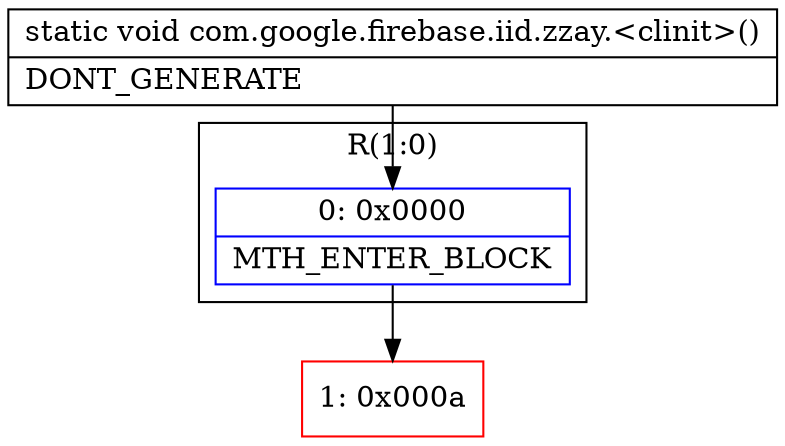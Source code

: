 digraph "CFG forcom.google.firebase.iid.zzay.\<clinit\>()V" {
subgraph cluster_Region_1133726858 {
label = "R(1:0)";
node [shape=record,color=blue];
Node_0 [shape=record,label="{0\:\ 0x0000|MTH_ENTER_BLOCK\l}"];
}
Node_1 [shape=record,color=red,label="{1\:\ 0x000a}"];
MethodNode[shape=record,label="{static void com.google.firebase.iid.zzay.\<clinit\>()  | DONT_GENERATE\l}"];
MethodNode -> Node_0;
Node_0 -> Node_1;
}

